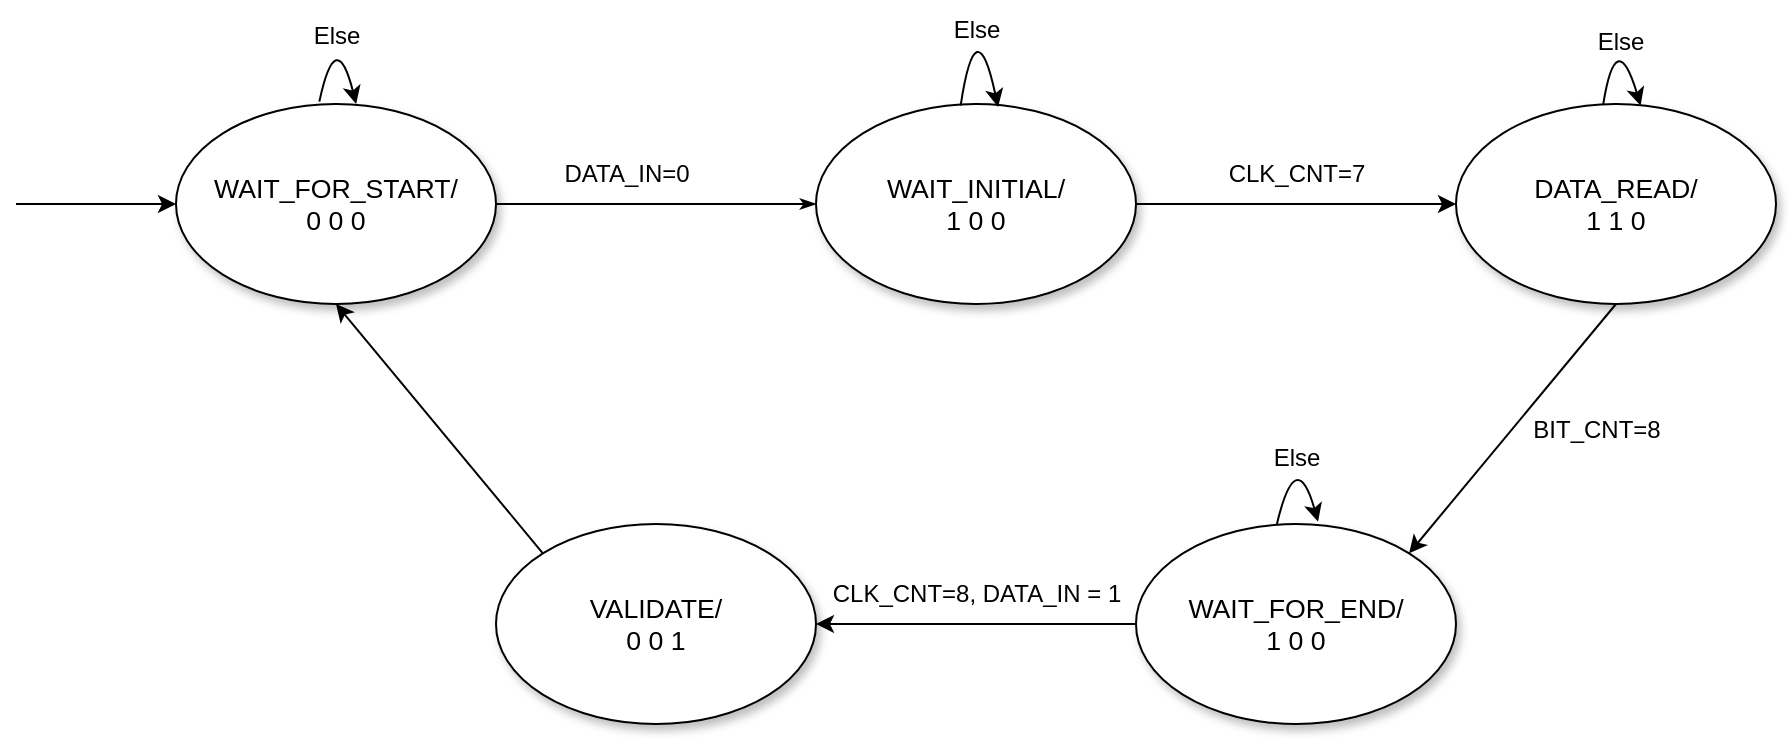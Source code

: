 <mxfile version="24.2.5" type="device">
  <diagram name="Page-1" id="42789a77-a242-8287-6e28-9cd8cfd52e62">
    <mxGraphModel dx="1050" dy="621" grid="1" gridSize="10" guides="1" tooltips="1" connect="1" arrows="1" fold="1" page="1" pageScale="1" pageWidth="1100" pageHeight="850" background="none" math="0" shadow="0">
      <root>
        <mxCell id="0" />
        <mxCell id="1" parent="0" />
        <mxCell id="1ea317790d2ca983-15" value="" style="edgeStyle=none;rounded=1;html=1;labelBackgroundColor=none;startArrow=none;startFill=0;startSize=5;endArrow=classicThin;endFill=1;endSize=5;jettySize=auto;orthogonalLoop=1;strokeWidth=1;fontFamily=Verdana;fontSize=12" parent="1" source="1ea317790d2ca983-3" target="1ea317790d2ca983-4" edge="1">
          <mxGeometry x="0.111" y="20" relative="1" as="geometry">
            <mxPoint as="offset" />
          </mxGeometry>
        </mxCell>
        <mxCell id="1ea317790d2ca983-3" value="&lt;span style=&quot;font-size:10.0pt;line-height:&lt;br/&gt;107%;font-family:&amp;quot;Aptos&amp;quot;,sans-serif;mso-ascii-theme-font:minor-latin;&lt;br/&gt;mso-fareast-font-family:Aptos;mso-fareast-theme-font:minor-latin;mso-hansi-theme-font:&lt;br/&gt;minor-latin;mso-bidi-font-family:&amp;quot;Times New Roman&amp;quot;;mso-bidi-theme-font:minor-bidi;&lt;br/&gt;mso-ansi-language:CS;mso-fareast-language:EN-US;mso-bidi-language:AR-SA&quot; lang=&quot;CS&quot;&gt;WAIT_FOR_START/&lt;br&gt;0 0 0&lt;/span&gt;" style="ellipse;whiteSpace=wrap;html=1;rounded=0;shadow=1;comic=0;labelBackgroundColor=none;strokeWidth=1;fontFamily=Verdana;fontSize=12;align=center;" parent="1" vertex="1">
          <mxGeometry x="120" y="250" width="160" height="100" as="geometry" />
        </mxCell>
        <mxCell id="qXNxSR6KpyAMt4ffWlAI-3" style="rounded=0;orthogonalLoop=1;jettySize=auto;html=1;exitX=1;exitY=0.5;exitDx=0;exitDy=0;entryX=0;entryY=0.5;entryDx=0;entryDy=0;" parent="1" source="1ea317790d2ca983-4" target="qXNxSR6KpyAMt4ffWlAI-4" edge="1">
          <mxGeometry relative="1" as="geometry">
            <mxPoint x="740" y="299.41" as="targetPoint" />
            <mxPoint x="610" y="299.41" as="sourcePoint" />
          </mxGeometry>
        </mxCell>
        <mxCell id="1ea317790d2ca983-4" value="&lt;span style=&quot;font-size:10.0pt;line-height:&lt;br/&gt;107%;font-family:&amp;quot;Aptos&amp;quot;,sans-serif;mso-ascii-theme-font:minor-latin;&lt;br/&gt;mso-fareast-font-family:Aptos;mso-fareast-theme-font:minor-latin;mso-hansi-theme-font:&lt;br/&gt;minor-latin;mso-bidi-font-family:&amp;quot;Times New Roman&amp;quot;;mso-bidi-theme-font:minor-bidi;&lt;br/&gt;mso-ansi-language:CS;mso-fareast-language:EN-US;mso-bidi-language:AR-SA&quot; lang=&quot;CS&quot;&gt;WAIT_INITIAL/&lt;/span&gt;&lt;div&gt;&lt;span style=&quot;font-size:10.0pt;line-height:&lt;br/&gt;107%;font-family:&amp;quot;Aptos&amp;quot;,sans-serif;mso-ascii-theme-font:minor-latin;&lt;br/&gt;mso-fareast-font-family:Aptos;mso-fareast-theme-font:minor-latin;mso-hansi-theme-font:&lt;br/&gt;minor-latin;mso-bidi-font-family:&amp;quot;Times New Roman&amp;quot;;mso-bidi-theme-font:minor-bidi;&lt;br/&gt;mso-ansi-language:CS;mso-fareast-language:EN-US;mso-bidi-language:AR-SA&quot; lang=&quot;CS&quot;&gt;1 0 0&lt;/span&gt;&lt;/div&gt;" style="ellipse;whiteSpace=wrap;html=1;rounded=0;shadow=1;comic=0;labelBackgroundColor=none;strokeWidth=1;fontFamily=Verdana;fontSize=12;align=center;" parent="1" vertex="1">
          <mxGeometry x="440" y="250" width="160" height="100" as="geometry" />
        </mxCell>
        <mxCell id="qXNxSR6KpyAMt4ffWlAI-16" style="rounded=0;orthogonalLoop=1;jettySize=auto;html=1;exitX=0.5;exitY=1;exitDx=0;exitDy=0;entryX=1;entryY=0;entryDx=0;entryDy=0;" parent="1" source="qXNxSR6KpyAMt4ffWlAI-4" target="qXNxSR6KpyAMt4ffWlAI-14" edge="1">
          <mxGeometry relative="1" as="geometry" />
        </mxCell>
        <mxCell id="qXNxSR6KpyAMt4ffWlAI-4" value="&lt;span style=&quot;font-size:10.0pt;line-height:&lt;br/&gt;107%;font-family:&amp;quot;Aptos&amp;quot;,sans-serif;mso-ascii-theme-font:minor-latin;&lt;br/&gt;mso-fareast-font-family:Aptos;mso-fareast-theme-font:minor-latin;mso-hansi-theme-font:&lt;br/&gt;minor-latin;mso-bidi-font-family:&amp;quot;Times New Roman&amp;quot;;mso-bidi-theme-font:minor-bidi;&lt;br/&gt;mso-ansi-language:CS;mso-fareast-language:EN-US;mso-bidi-language:AR-SA&quot; lang=&quot;CS&quot;&gt;DATA_READ/&lt;/span&gt;&lt;div&gt;&lt;span style=&quot;font-size:10.0pt;line-height:&lt;br/&gt;107%;font-family:&amp;quot;Aptos&amp;quot;,sans-serif;mso-ascii-theme-font:minor-latin;&lt;br/&gt;mso-fareast-font-family:Aptos;mso-fareast-theme-font:minor-latin;mso-hansi-theme-font:&lt;br/&gt;minor-latin;mso-bidi-font-family:&amp;quot;Times New Roman&amp;quot;;mso-bidi-theme-font:minor-bidi;&lt;br/&gt;mso-ansi-language:CS;mso-fareast-language:EN-US;mso-bidi-language:AR-SA&quot; lang=&quot;CS&quot;&gt;1 1 0&lt;/span&gt;&lt;/div&gt;" style="ellipse;whiteSpace=wrap;html=1;rounded=0;shadow=1;comic=0;labelBackgroundColor=none;strokeWidth=1;fontFamily=Verdana;fontSize=12;align=center;" parent="1" vertex="1">
          <mxGeometry x="760" y="250" width="160" height="100" as="geometry" />
        </mxCell>
        <mxCell id="qXNxSR6KpyAMt4ffWlAI-17" style="edgeStyle=orthogonalEdgeStyle;rounded=0;orthogonalLoop=1;jettySize=auto;html=1;exitX=0;exitY=0.5;exitDx=0;exitDy=0;entryX=1;entryY=0.5;entryDx=0;entryDy=0;" parent="1" source="qXNxSR6KpyAMt4ffWlAI-14" target="qXNxSR6KpyAMt4ffWlAI-15" edge="1">
          <mxGeometry relative="1" as="geometry" />
        </mxCell>
        <mxCell id="qXNxSR6KpyAMt4ffWlAI-14" value="&lt;span style=&quot;font-size:10.0pt;line-height:&lt;br/&gt;107%;font-family:&amp;quot;Aptos&amp;quot;,sans-serif;mso-ascii-theme-font:minor-latin;&lt;br/&gt;mso-fareast-font-family:Aptos;mso-fareast-theme-font:minor-latin;mso-hansi-theme-font:&lt;br/&gt;minor-latin;mso-bidi-font-family:&amp;quot;Times New Roman&amp;quot;;mso-bidi-theme-font:minor-bidi;&lt;br/&gt;mso-ansi-language:CS;mso-fareast-language:EN-US;mso-bidi-language:AR-SA&quot; lang=&quot;CS&quot;&gt;WAIT_FOR_END/&lt;/span&gt;&lt;div&gt;&lt;span style=&quot;font-size:10.0pt;line-height:&lt;br/&gt;107%;font-family:&amp;quot;Aptos&amp;quot;,sans-serif;mso-ascii-theme-font:minor-latin;&lt;br/&gt;mso-fareast-font-family:Aptos;mso-fareast-theme-font:minor-latin;mso-hansi-theme-font:&lt;br/&gt;minor-latin;mso-bidi-font-family:&amp;quot;Times New Roman&amp;quot;;mso-bidi-theme-font:minor-bidi;&lt;br/&gt;mso-ansi-language:CS;mso-fareast-language:EN-US;mso-bidi-language:AR-SA&quot; lang=&quot;CS&quot;&gt;1 0 0&lt;/span&gt;&lt;/div&gt;" style="ellipse;whiteSpace=wrap;html=1;rounded=0;shadow=1;comic=0;labelBackgroundColor=none;strokeWidth=1;fontFamily=Verdana;fontSize=12;align=center;" parent="1" vertex="1">
          <mxGeometry x="600" y="460" width="160" height="100" as="geometry" />
        </mxCell>
        <mxCell id="qXNxSR6KpyAMt4ffWlAI-18" style="rounded=0;orthogonalLoop=1;jettySize=auto;html=1;exitX=0;exitY=0;exitDx=0;exitDy=0;entryX=0.5;entryY=1;entryDx=0;entryDy=0;" parent="1" source="qXNxSR6KpyAMt4ffWlAI-15" target="1ea317790d2ca983-3" edge="1">
          <mxGeometry relative="1" as="geometry" />
        </mxCell>
        <mxCell id="qXNxSR6KpyAMt4ffWlAI-15" value="&lt;span style=&quot;font-size:10.0pt;line-height:&lt;br/&gt;107%;font-family:&amp;quot;Aptos&amp;quot;,sans-serif;mso-ascii-theme-font:minor-latin;&lt;br/&gt;mso-fareast-font-family:Aptos;mso-fareast-theme-font:minor-latin;mso-hansi-theme-font:&lt;br/&gt;minor-latin;mso-bidi-font-family:&amp;quot;Times New Roman&amp;quot;;mso-bidi-theme-font:minor-bidi;&lt;br/&gt;mso-ansi-language:CS;mso-fareast-language:EN-US;mso-bidi-language:AR-SA&quot; lang=&quot;CS&quot;&gt;VALIDATE/&lt;/span&gt;&lt;div&gt;&lt;span style=&quot;font-size:10.0pt;line-height:&lt;br/&gt;107%;font-family:&amp;quot;Aptos&amp;quot;,sans-serif;mso-ascii-theme-font:minor-latin;&lt;br/&gt;mso-fareast-font-family:Aptos;mso-fareast-theme-font:minor-latin;mso-hansi-theme-font:&lt;br/&gt;minor-latin;mso-bidi-font-family:&amp;quot;Times New Roman&amp;quot;;mso-bidi-theme-font:minor-bidi;&lt;br/&gt;mso-ansi-language:CS;mso-fareast-language:EN-US;mso-bidi-language:AR-SA&quot; lang=&quot;CS&quot;&gt;0 0 1&lt;/span&gt;&lt;/div&gt;" style="ellipse;whiteSpace=wrap;html=1;rounded=0;shadow=1;comic=0;labelBackgroundColor=none;strokeWidth=1;fontFamily=Verdana;fontSize=12;align=center;" parent="1" vertex="1">
          <mxGeometry x="280" y="460" width="160" height="100" as="geometry" />
        </mxCell>
        <mxCell id="qXNxSR6KpyAMt4ffWlAI-19" value="DATA_IN=0" style="text;html=1;align=center;verticalAlign=middle;resizable=0;points=[];autosize=1;strokeColor=none;fillColor=none;" parent="1" vertex="1">
          <mxGeometry x="300" y="270" width="90" height="30" as="geometry" />
        </mxCell>
        <mxCell id="qXNxSR6KpyAMt4ffWlAI-20" value="CLK_CNT=7" style="text;html=1;align=center;verticalAlign=middle;resizable=0;points=[];autosize=1;strokeColor=none;fillColor=none;" parent="1" vertex="1">
          <mxGeometry x="635" y="270" width="90" height="30" as="geometry" />
        </mxCell>
        <mxCell id="qXNxSR6KpyAMt4ffWlAI-21" value="BIT_CNT=8" style="text;html=1;align=center;verticalAlign=middle;resizable=0;points=[];autosize=1;strokeColor=none;fillColor=none;" parent="1" vertex="1">
          <mxGeometry x="785" y="398" width="90" height="30" as="geometry" />
        </mxCell>
        <mxCell id="qXNxSR6KpyAMt4ffWlAI-22" value="" style="endArrow=classic;html=1;rounded=0;exitX=0.452;exitY=0.008;exitDx=0;exitDy=0;exitPerimeter=0;edgeStyle=orthogonalEdgeStyle;curved=1;entryX=0.569;entryY=0.015;entryDx=0;entryDy=0;entryPerimeter=0;" parent="1" source="1ea317790d2ca983-4" target="1ea317790d2ca983-4" edge="1">
          <mxGeometry width="50" height="50" relative="1" as="geometry">
            <mxPoint x="530" y="370" as="sourcePoint" />
            <mxPoint x="580" y="320" as="targetPoint" />
            <Array as="points">
              <mxPoint x="520" y="200" />
            </Array>
          </mxGeometry>
        </mxCell>
        <mxCell id="qXNxSR6KpyAMt4ffWlAI-24" value="" style="endArrow=classic;html=1;rounded=0;exitX=0.448;exitY=-0.012;exitDx=0;exitDy=0;exitPerimeter=0;entryX=0.563;entryY=0;entryDx=0;entryDy=0;entryPerimeter=0;edgeStyle=orthogonalEdgeStyle;curved=1;" parent="1" source="1ea317790d2ca983-3" target="1ea317790d2ca983-3" edge="1">
          <mxGeometry width="50" height="50" relative="1" as="geometry">
            <mxPoint x="180" y="230" as="sourcePoint" />
            <mxPoint x="230" y="180" as="targetPoint" />
            <Array as="points">
              <mxPoint x="200" y="210" />
            </Array>
          </mxGeometry>
        </mxCell>
        <mxCell id="qXNxSR6KpyAMt4ffWlAI-25" value="" style="endArrow=classic;html=1;rounded=0;exitX=0.46;exitY=0.002;exitDx=0;exitDy=0;exitPerimeter=0;entryX=0.577;entryY=0.008;entryDx=0;entryDy=0;entryPerimeter=0;edgeStyle=orthogonalEdgeStyle;curved=1;" parent="1" source="qXNxSR6KpyAMt4ffWlAI-4" target="qXNxSR6KpyAMt4ffWlAI-4" edge="1">
          <mxGeometry width="50" height="50" relative="1" as="geometry">
            <mxPoint x="830" y="220" as="sourcePoint" />
            <mxPoint x="880" y="170" as="targetPoint" />
            <Array as="points">
              <mxPoint x="840" y="210" />
            </Array>
          </mxGeometry>
        </mxCell>
        <mxCell id="qXNxSR6KpyAMt4ffWlAI-26" value="" style="endArrow=classic;html=1;rounded=0;exitX=0.44;exitY=0.002;exitDx=0;exitDy=0;exitPerimeter=0;entryX=0.569;entryY=-0.012;entryDx=0;entryDy=0;entryPerimeter=0;edgeStyle=orthogonalEdgeStyle;curved=1;" parent="1" source="qXNxSR6KpyAMt4ffWlAI-14" target="qXNxSR6KpyAMt4ffWlAI-14" edge="1">
          <mxGeometry width="50" height="50" relative="1" as="geometry">
            <mxPoint x="530" y="370" as="sourcePoint" />
            <mxPoint x="580" y="320" as="targetPoint" />
            <Array as="points">
              <mxPoint x="680" y="420" />
            </Array>
          </mxGeometry>
        </mxCell>
        <mxCell id="qXNxSR6KpyAMt4ffWlAI-28" value="" style="endArrow=classic;html=1;rounded=0;entryX=0;entryY=0.5;entryDx=0;entryDy=0;" parent="1" target="1ea317790d2ca983-3" edge="1">
          <mxGeometry width="50" height="50" relative="1" as="geometry">
            <mxPoint x="40" y="300" as="sourcePoint" />
            <mxPoint x="180" y="320" as="targetPoint" />
          </mxGeometry>
        </mxCell>
        <mxCell id="qXNxSR6KpyAMt4ffWlAI-33" value="Else" style="text;html=1;align=center;verticalAlign=middle;resizable=0;points=[];autosize=1;strokeColor=none;fillColor=none;" parent="1" vertex="1">
          <mxGeometry x="175" y="201" width="50" height="30" as="geometry" />
        </mxCell>
        <mxCell id="qXNxSR6KpyAMt4ffWlAI-36" value="Else" style="text;html=1;align=center;verticalAlign=middle;resizable=0;points=[];autosize=1;strokeColor=none;fillColor=none;" parent="1" vertex="1">
          <mxGeometry x="495" y="198" width="50" height="30" as="geometry" />
        </mxCell>
        <mxCell id="qXNxSR6KpyAMt4ffWlAI-39" value="Else" style="text;html=1;align=center;verticalAlign=middle;resizable=0;points=[];autosize=1;strokeColor=none;fillColor=none;" parent="1" vertex="1">
          <mxGeometry x="655" y="412" width="50" height="30" as="geometry" />
        </mxCell>
        <mxCell id="qXNxSR6KpyAMt4ffWlAI-41" value="Else" style="text;html=1;align=center;verticalAlign=middle;resizable=0;points=[];autosize=1;strokeColor=none;fillColor=none;" parent="1" vertex="1">
          <mxGeometry x="817" y="204" width="50" height="30" as="geometry" />
        </mxCell>
        <mxCell id="qXNxSR6KpyAMt4ffWlAI-42" value="CLK_CNT=8, DATA_IN = 1" style="text;html=1;align=center;verticalAlign=middle;resizable=0;points=[];autosize=1;strokeColor=none;fillColor=none;" parent="1" vertex="1">
          <mxGeometry x="435" y="480" width="170" height="30" as="geometry" />
        </mxCell>
      </root>
    </mxGraphModel>
  </diagram>
</mxfile>
